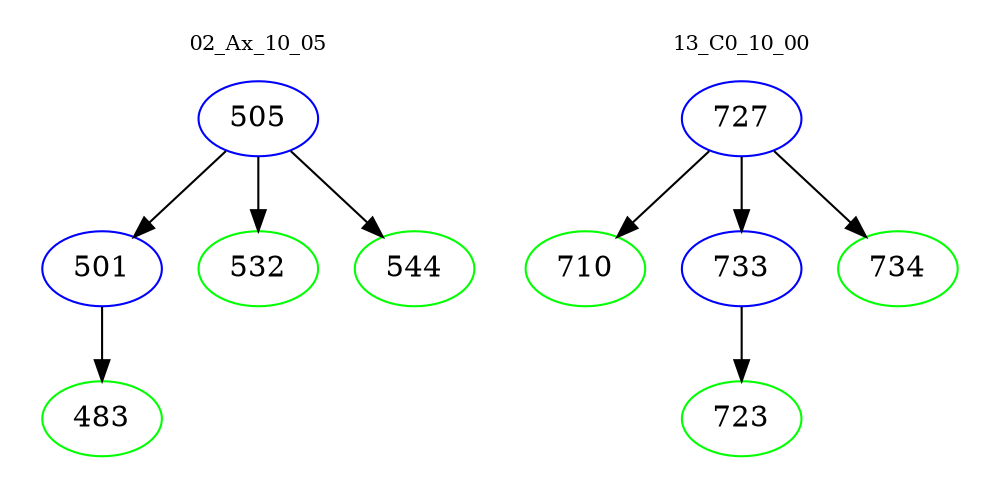 digraph{
subgraph cluster_0 {
color = white
label = "02_Ax_10_05";
fontsize=10;
T0_505 [label="505", color="blue"]
T0_505 -> T0_501 [color="black"]
T0_501 [label="501", color="blue"]
T0_501 -> T0_483 [color="black"]
T0_483 [label="483", color="green"]
T0_505 -> T0_532 [color="black"]
T0_532 [label="532", color="green"]
T0_505 -> T0_544 [color="black"]
T0_544 [label="544", color="green"]
}
subgraph cluster_1 {
color = white
label = "13_C0_10_00";
fontsize=10;
T1_727 [label="727", color="blue"]
T1_727 -> T1_710 [color="black"]
T1_710 [label="710", color="green"]
T1_727 -> T1_733 [color="black"]
T1_733 [label="733", color="blue"]
T1_733 -> T1_723 [color="black"]
T1_723 [label="723", color="green"]
T1_727 -> T1_734 [color="black"]
T1_734 [label="734", color="green"]
}
}
